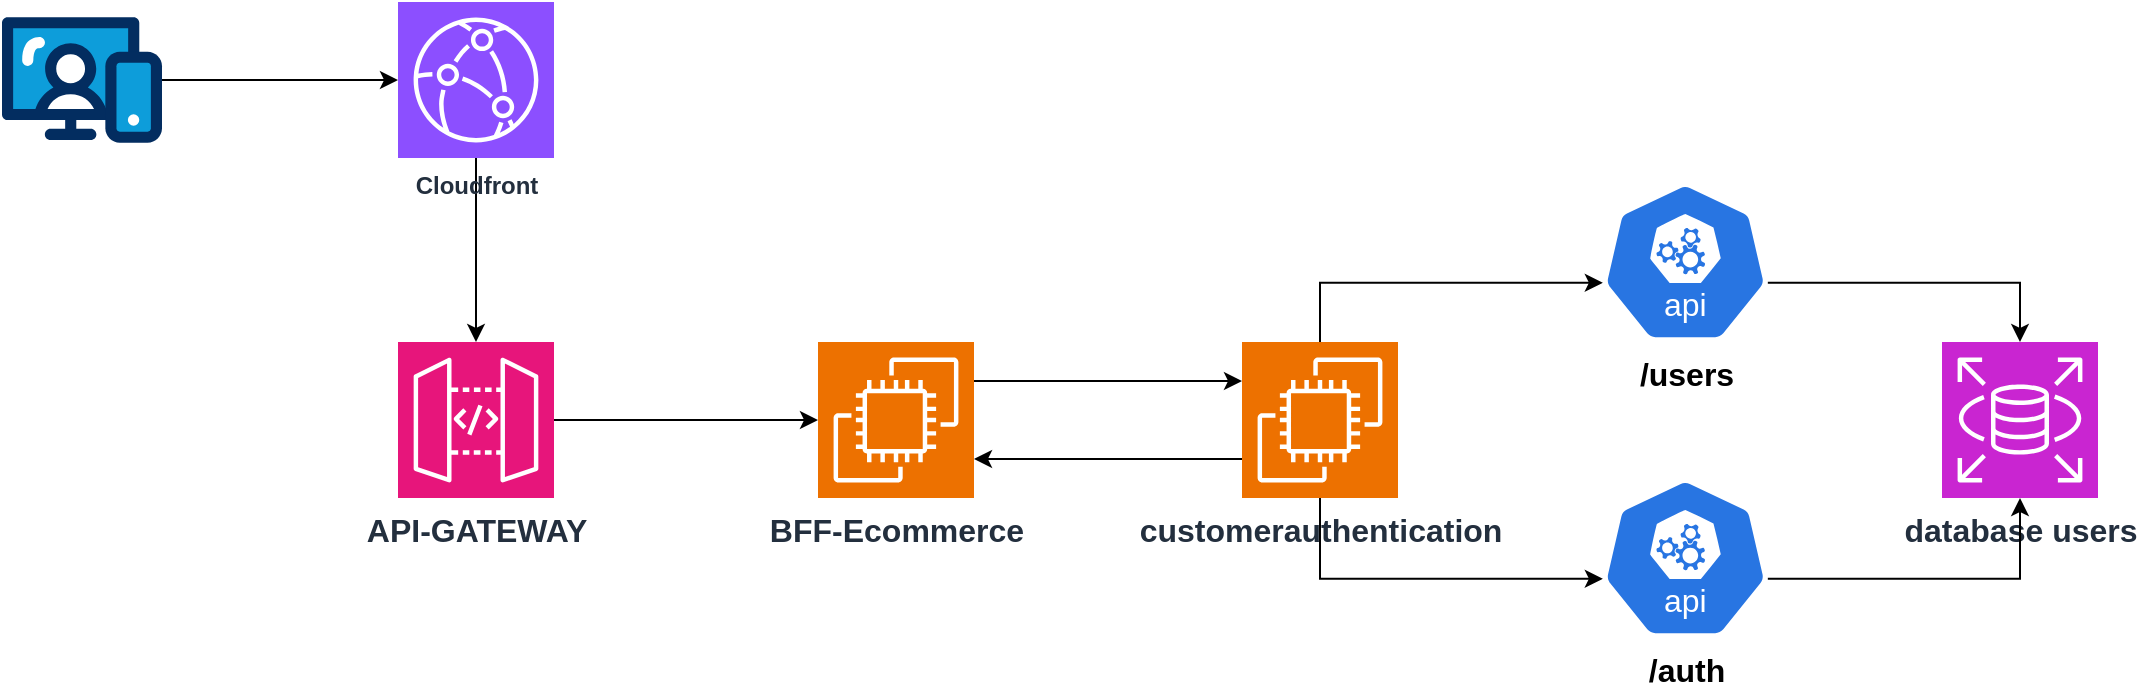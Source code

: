 <mxfile version="24.6.1" type="device">
  <diagram name="customerauthentication" id="wAtL0JLXeKaF_xJ_1XsA">
    <mxGraphModel dx="1493" dy="1030" grid="1" gridSize="10" guides="1" tooltips="1" connect="1" arrows="1" fold="1" page="1" pageScale="1" pageWidth="827" pageHeight="1169" math="0" shadow="0">
      <root>
        <mxCell id="0" />
        <mxCell id="1" parent="0" />
        <mxCell id="5dRny-T6z-p70ULrLOng-2" value="&lt;b&gt;&lt;font style=&quot;font-size: 16px;&quot;&gt;BFF-Ecommerce&lt;/font&gt;&lt;/b&gt;" style="sketch=0;points=[[0,0,0],[0.25,0,0],[0.5,0,0],[0.75,0,0],[1,0,0],[0,1,0],[0.25,1,0],[0.5,1,0],[0.75,1,0],[1,1,0],[0,0.25,0],[0,0.5,0],[0,0.75,0],[1,0.25,0],[1,0.5,0],[1,0.75,0]];outlineConnect=0;fontColor=#232F3E;fillColor=#ED7100;strokeColor=#ffffff;dashed=0;verticalLabelPosition=bottom;verticalAlign=top;align=center;html=1;fontSize=12;fontStyle=0;aspect=fixed;shape=mxgraph.aws4.resourceIcon;resIcon=mxgraph.aws4.ec2;" vertex="1" parent="1">
          <mxGeometry x="428" y="370" width="78" height="78" as="geometry" />
        </mxCell>
        <mxCell id="5dRny-T6z-p70ULrLOng-3" value="&lt;b&gt;&lt;font style=&quot;font-size: 16px;&quot;&gt;customerauthentication&lt;/font&gt;&lt;/b&gt;" style="sketch=0;points=[[0,0,0],[0.25,0,0],[0.5,0,0],[0.75,0,0],[1,0,0],[0,1,0],[0.25,1,0],[0.5,1,0],[0.75,1,0],[1,1,0],[0,0.25,0],[0,0.5,0],[0,0.75,0],[1,0.25,0],[1,0.5,0],[1,0.75,0]];outlineConnect=0;fontColor=#232F3E;fillColor=#ED7100;strokeColor=#ffffff;dashed=0;verticalLabelPosition=bottom;verticalAlign=top;align=center;html=1;fontSize=12;fontStyle=0;aspect=fixed;shape=mxgraph.aws4.resourceIcon;resIcon=mxgraph.aws4.ec2;" vertex="1" parent="1">
          <mxGeometry x="640" y="370" width="78" height="78" as="geometry" />
        </mxCell>
        <mxCell id="5dRny-T6z-p70ULrLOng-11" style="edgeStyle=orthogonalEdgeStyle;rounded=0;orthogonalLoop=1;jettySize=auto;html=1;" edge="1" parent="1" source="5dRny-T6z-p70ULrLOng-10" target="5dRny-T6z-p70ULrLOng-2">
          <mxGeometry relative="1" as="geometry" />
        </mxCell>
        <mxCell id="5dRny-T6z-p70ULrLOng-10" value="&lt;b&gt;&lt;font style=&quot;font-size: 16px;&quot;&gt;API-GATEWAY&lt;/font&gt;&lt;/b&gt;" style="sketch=0;points=[[0,0,0],[0.25,0,0],[0.5,0,0],[0.75,0,0],[1,0,0],[0,1,0],[0.25,1,0],[0.5,1,0],[0.75,1,0],[1,1,0],[0,0.25,0],[0,0.5,0],[0,0.75,0],[1,0.25,0],[1,0.5,0],[1,0.75,0]];outlineConnect=0;fontColor=#232F3E;fillColor=#E7157B;strokeColor=#ffffff;dashed=0;verticalLabelPosition=bottom;verticalAlign=top;align=center;html=1;fontSize=12;fontStyle=0;aspect=fixed;shape=mxgraph.aws4.resourceIcon;resIcon=mxgraph.aws4.api_gateway;" vertex="1" parent="1">
          <mxGeometry x="218" y="370" width="78" height="78" as="geometry" />
        </mxCell>
        <mxCell id="5dRny-T6z-p70ULrLOng-24" style="edgeStyle=orthogonalEdgeStyle;rounded=0;orthogonalLoop=1;jettySize=auto;html=1;" edge="1" parent="1" source="5dRny-T6z-p70ULrLOng-12" target="5dRny-T6z-p70ULrLOng-19">
          <mxGeometry relative="1" as="geometry" />
        </mxCell>
        <mxCell id="5dRny-T6z-p70ULrLOng-12" value="" style="verticalLabelPosition=bottom;aspect=fixed;html=1;shape=mxgraph.salesforce.web;" vertex="1" parent="1">
          <mxGeometry x="20" y="207.4" width="80" height="63.2" as="geometry" />
        </mxCell>
        <mxCell id="5dRny-T6z-p70ULrLOng-21" style="edgeStyle=orthogonalEdgeStyle;rounded=0;orthogonalLoop=1;jettySize=auto;html=1;exitX=0.5;exitY=1;exitDx=0;exitDy=0;exitPerimeter=0;" edge="1" parent="1" source="5dRny-T6z-p70ULrLOng-19" target="5dRny-T6z-p70ULrLOng-10">
          <mxGeometry relative="1" as="geometry" />
        </mxCell>
        <mxCell id="5dRny-T6z-p70ULrLOng-19" value="&lt;b&gt;Cloudfront&lt;/b&gt;" style="sketch=0;points=[[0,0,0],[0.25,0,0],[0.5,0,0],[0.75,0,0],[1,0,0],[0,1,0],[0.25,1,0],[0.5,1,0],[0.75,1,0],[1,1,0],[0,0.25,0],[0,0.5,0],[0,0.75,0],[1,0.25,0],[1,0.5,0],[1,0.75,0]];outlineConnect=0;fontColor=#232F3E;fillColor=#8C4FFF;strokeColor=#ffffff;dashed=0;verticalLabelPosition=bottom;verticalAlign=top;align=center;html=1;fontSize=12;fontStyle=0;aspect=fixed;shape=mxgraph.aws4.resourceIcon;resIcon=mxgraph.aws4.cloudfront;" vertex="1" parent="1">
          <mxGeometry x="218" y="200" width="78" height="78" as="geometry" />
        </mxCell>
        <mxCell id="5dRny-T6z-p70ULrLOng-22" style="edgeStyle=orthogonalEdgeStyle;rounded=0;orthogonalLoop=1;jettySize=auto;html=1;exitX=1;exitY=0.25;exitDx=0;exitDy=0;exitPerimeter=0;entryX=0;entryY=0.25;entryDx=0;entryDy=0;entryPerimeter=0;" edge="1" parent="1" source="5dRny-T6z-p70ULrLOng-2" target="5dRny-T6z-p70ULrLOng-3">
          <mxGeometry relative="1" as="geometry" />
        </mxCell>
        <mxCell id="5dRny-T6z-p70ULrLOng-23" style="edgeStyle=orthogonalEdgeStyle;rounded=0;orthogonalLoop=1;jettySize=auto;html=1;exitX=0;exitY=0.75;exitDx=0;exitDy=0;exitPerimeter=0;entryX=1;entryY=0.75;entryDx=0;entryDy=0;entryPerimeter=0;" edge="1" parent="1" source="5dRny-T6z-p70ULrLOng-3" target="5dRny-T6z-p70ULrLOng-2">
          <mxGeometry relative="1" as="geometry" />
        </mxCell>
        <mxCell id="5dRny-T6z-p70ULrLOng-49" value="&lt;b&gt;&lt;font style=&quot;font-size: 16px;&quot;&gt;database users&lt;/font&gt;&lt;/b&gt;" style="sketch=0;points=[[0,0,0],[0.25,0,0],[0.5,0,0],[0.75,0,0],[1,0,0],[0,1,0],[0.25,1,0],[0.5,1,0],[0.75,1,0],[1,1,0],[0,0.25,0],[0,0.5,0],[0,0.75,0],[1,0.25,0],[1,0.5,0],[1,0.75,0]];outlineConnect=0;fontColor=#232F3E;fillColor=#C925D1;strokeColor=#ffffff;dashed=0;verticalLabelPosition=bottom;verticalAlign=top;align=center;html=1;fontSize=12;fontStyle=0;aspect=fixed;shape=mxgraph.aws4.resourceIcon;resIcon=mxgraph.aws4.rds;" vertex="1" parent="1">
          <mxGeometry x="990" y="370" width="78" height="78" as="geometry" />
        </mxCell>
        <mxCell id="5dRny-T6z-p70ULrLOng-51" value="&lt;b&gt;&lt;font style=&quot;font-size: 16px;&quot;&gt;/users&lt;/font&gt;&lt;/b&gt;" style="aspect=fixed;sketch=0;html=1;dashed=0;whitespace=wrap;verticalLabelPosition=bottom;verticalAlign=top;fillColor=#2875E2;strokeColor=#ffffff;points=[[0.005,0.63,0],[0.1,0.2,0],[0.9,0.2,0],[0.5,0,0],[0.995,0.63,0],[0.72,0.99,0],[0.5,1,0],[0.28,0.99,0]];shape=mxgraph.kubernetes.icon2;kubernetesLabel=1;prIcon=api" vertex="1" parent="1">
          <mxGeometry x="820" y="290" width="83.33" height="80" as="geometry" />
        </mxCell>
        <mxCell id="5dRny-T6z-p70ULrLOng-53" value="&lt;b&gt;&lt;font style=&quot;font-size: 16px;&quot;&gt;/auth&lt;/font&gt;&lt;/b&gt;" style="aspect=fixed;sketch=0;html=1;dashed=0;whitespace=wrap;verticalLabelPosition=bottom;verticalAlign=top;fillColor=#2875E2;strokeColor=#ffffff;points=[[0.005,0.63,0],[0.1,0.2,0],[0.9,0.2,0],[0.5,0,0],[0.995,0.63,0],[0.72,0.99,0],[0.5,1,0],[0.28,0.99,0]];shape=mxgraph.kubernetes.icon2;kubernetesLabel=1;prIcon=api" vertex="1" parent="1">
          <mxGeometry x="820" y="438" width="83.33" height="80" as="geometry" />
        </mxCell>
        <mxCell id="5dRny-T6z-p70ULrLOng-54" style="edgeStyle=orthogonalEdgeStyle;rounded=0;orthogonalLoop=1;jettySize=auto;html=1;exitX=0.5;exitY=0;exitDx=0;exitDy=0;exitPerimeter=0;entryX=0.005;entryY=0.63;entryDx=0;entryDy=0;entryPerimeter=0;" edge="1" parent="1" source="5dRny-T6z-p70ULrLOng-3" target="5dRny-T6z-p70ULrLOng-51">
          <mxGeometry relative="1" as="geometry" />
        </mxCell>
        <mxCell id="5dRny-T6z-p70ULrLOng-55" style="edgeStyle=orthogonalEdgeStyle;rounded=0;orthogonalLoop=1;jettySize=auto;html=1;exitX=0.5;exitY=1;exitDx=0;exitDy=0;exitPerimeter=0;entryX=0.005;entryY=0.63;entryDx=0;entryDy=0;entryPerimeter=0;" edge="1" parent="1" source="5dRny-T6z-p70ULrLOng-3" target="5dRny-T6z-p70ULrLOng-53">
          <mxGeometry relative="1" as="geometry" />
        </mxCell>
        <mxCell id="5dRny-T6z-p70ULrLOng-59" style="edgeStyle=orthogonalEdgeStyle;rounded=0;orthogonalLoop=1;jettySize=auto;html=1;exitX=0.995;exitY=0.63;exitDx=0;exitDy=0;exitPerimeter=0;entryX=0.5;entryY=0;entryDx=0;entryDy=0;entryPerimeter=0;" edge="1" parent="1" source="5dRny-T6z-p70ULrLOng-51" target="5dRny-T6z-p70ULrLOng-49">
          <mxGeometry relative="1" as="geometry" />
        </mxCell>
        <mxCell id="5dRny-T6z-p70ULrLOng-60" style="edgeStyle=orthogonalEdgeStyle;rounded=0;orthogonalLoop=1;jettySize=auto;html=1;exitX=0.995;exitY=0.63;exitDx=0;exitDy=0;exitPerimeter=0;entryX=0.5;entryY=1;entryDx=0;entryDy=0;entryPerimeter=0;" edge="1" parent="1" source="5dRny-T6z-p70ULrLOng-53" target="5dRny-T6z-p70ULrLOng-49">
          <mxGeometry relative="1" as="geometry" />
        </mxCell>
      </root>
    </mxGraphModel>
  </diagram>
</mxfile>
